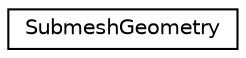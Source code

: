 digraph "Graphical Class Hierarchy"
{
 // LATEX_PDF_SIZE
  edge [fontname="Helvetica",fontsize="10",labelfontname="Helvetica",labelfontsize="10"];
  node [fontname="Helvetica",fontsize="10",shape=record];
  rankdir="LR";
  Node0 [label="SubmeshGeometry",height=0.2,width=0.4,color="black", fillcolor="white", style="filled",URL="$struct_submesh_geometry.html",tooltip=" "];
}
